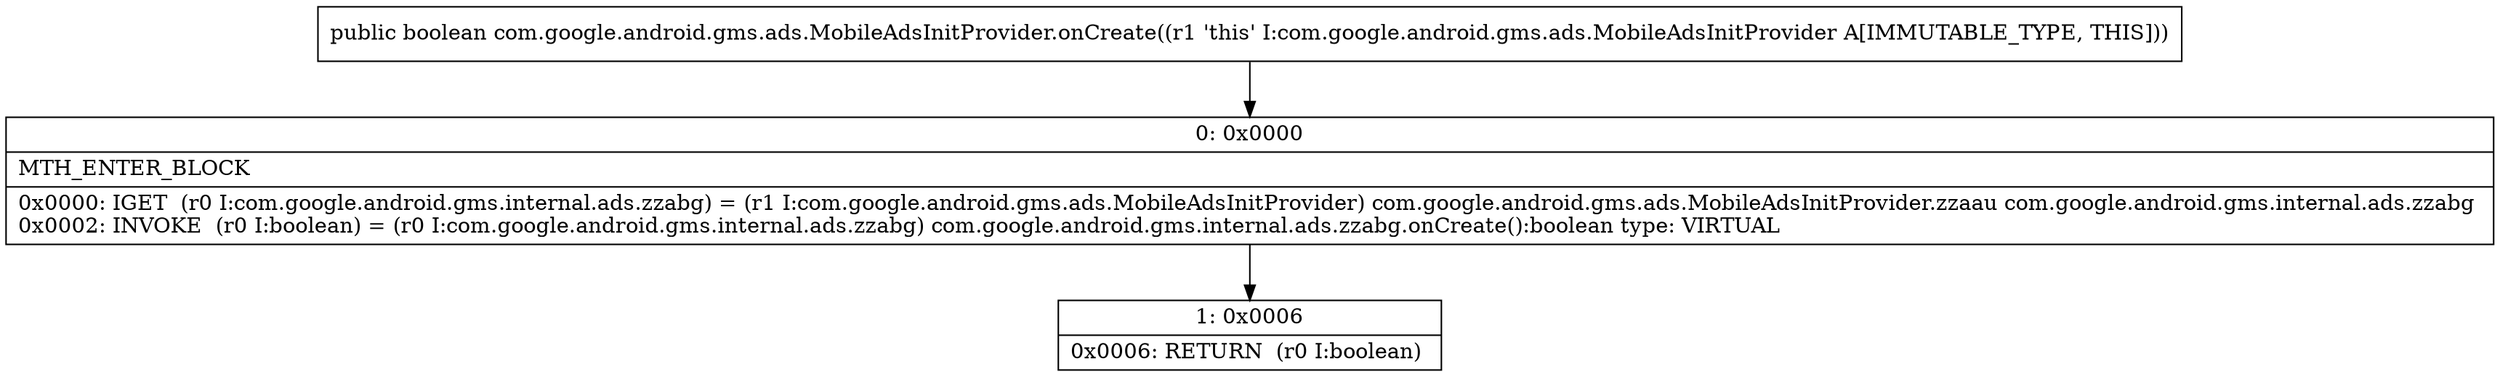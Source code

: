 digraph "CFG forcom.google.android.gms.ads.MobileAdsInitProvider.onCreate()Z" {
Node_0 [shape=record,label="{0\:\ 0x0000|MTH_ENTER_BLOCK\l|0x0000: IGET  (r0 I:com.google.android.gms.internal.ads.zzabg) = (r1 I:com.google.android.gms.ads.MobileAdsInitProvider) com.google.android.gms.ads.MobileAdsInitProvider.zzaau com.google.android.gms.internal.ads.zzabg \l0x0002: INVOKE  (r0 I:boolean) = (r0 I:com.google.android.gms.internal.ads.zzabg) com.google.android.gms.internal.ads.zzabg.onCreate():boolean type: VIRTUAL \l}"];
Node_1 [shape=record,label="{1\:\ 0x0006|0x0006: RETURN  (r0 I:boolean) \l}"];
MethodNode[shape=record,label="{public boolean com.google.android.gms.ads.MobileAdsInitProvider.onCreate((r1 'this' I:com.google.android.gms.ads.MobileAdsInitProvider A[IMMUTABLE_TYPE, THIS])) }"];
MethodNode -> Node_0;
Node_0 -> Node_1;
}

